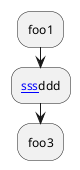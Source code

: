 {
  "sha1": "1m7gd0zm7y7yobh7bmvgga4682oykyt",
  "insertion": {
    "when": "2024-05-30T20:48:19.734Z",
    "user": "plantuml@gmail.com"
  }
}
@startuml
:foo1;
:[[http://testLink1.com{dd} sss]]ddd;
:foo3;
@enduml
